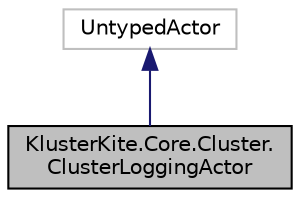 digraph "KlusterKite.Core.Cluster.ClusterLoggingActor"
{
  edge [fontname="Helvetica",fontsize="10",labelfontname="Helvetica",labelfontsize="10"];
  node [fontname="Helvetica",fontsize="10",shape=record];
  Node0 [label="KlusterKite.Core.Cluster.\lClusterLoggingActor",height=0.2,width=0.4,color="black", fillcolor="grey75", style="filled", fontcolor="black"];
  Node1 -> Node0 [dir="back",color="midnightblue",fontsize="10",style="solid",fontname="Helvetica"];
  Node1 [label="UntypedActor",height=0.2,width=0.4,color="grey75", fillcolor="white", style="filled"];
}
